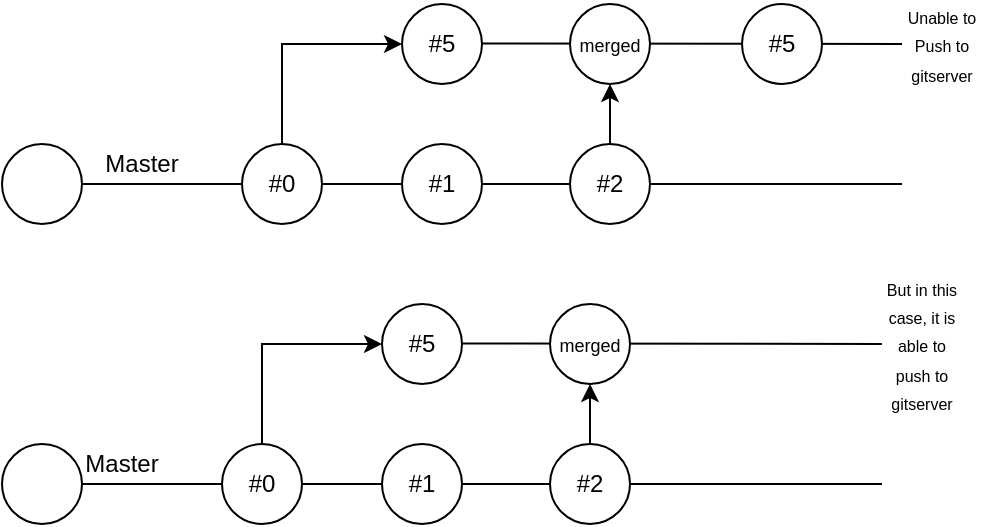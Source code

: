 <mxfile version="14.9.3" type="github">
  <diagram id="TXdwmDKukG7pd7k8bavR" name="Page-1">
    <mxGraphModel dx="591" dy="342" grid="1" gridSize="10" guides="1" tooltips="1" connect="1" arrows="1" fold="1" page="1" pageScale="1" pageWidth="827" pageHeight="1169" math="0" shadow="0">
      <root>
        <mxCell id="0" />
        <mxCell id="1" parent="0" />
        <mxCell id="wn7AJhLU_0jLHgmKzjVR-1" value="" style="endArrow=none;html=1;startArrow=none;" edge="1" parent="1" source="wn7AJhLU_0jLHgmKzjVR-13">
          <mxGeometry width="50" height="50" relative="1" as="geometry">
            <mxPoint x="170" y="280" as="sourcePoint" />
            <mxPoint x="580" y="280" as="targetPoint" />
          </mxGeometry>
        </mxCell>
        <mxCell id="wn7AJhLU_0jLHgmKzjVR-2" value="" style="endArrow=none;html=1;" edge="1" parent="1">
          <mxGeometry width="50" height="50" relative="1" as="geometry">
            <mxPoint x="330" y="209.71" as="sourcePoint" />
            <mxPoint x="580" y="210" as="targetPoint" />
          </mxGeometry>
        </mxCell>
        <mxCell id="wn7AJhLU_0jLHgmKzjVR-4" value="" style="ellipse;whiteSpace=wrap;html=1;aspect=fixed;" vertex="1" parent="1">
          <mxGeometry x="130" y="260" width="40" height="40" as="geometry" />
        </mxCell>
        <mxCell id="wn7AJhLU_0jLHgmKzjVR-10" style="edgeStyle=orthogonalEdgeStyle;rounded=0;orthogonalLoop=1;jettySize=auto;html=1;exitX=0.5;exitY=0;exitDx=0;exitDy=0;entryX=0;entryY=0.5;entryDx=0;entryDy=0;" edge="1" parent="1" source="wn7AJhLU_0jLHgmKzjVR-5" target="wn7AJhLU_0jLHgmKzjVR-8">
          <mxGeometry relative="1" as="geometry">
            <mxPoint x="330" y="240" as="targetPoint" />
            <Array as="points">
              <mxPoint x="270" y="210" />
            </Array>
          </mxGeometry>
        </mxCell>
        <mxCell id="wn7AJhLU_0jLHgmKzjVR-6" value="&lt;font style=&quot;font-size: 9px&quot;&gt;merged&lt;/font&gt;" style="ellipse;whiteSpace=wrap;html=1;aspect=fixed;" vertex="1" parent="1">
          <mxGeometry x="414" y="190" width="40" height="40" as="geometry" />
        </mxCell>
        <mxCell id="wn7AJhLU_0jLHgmKzjVR-8" value="#5" style="ellipse;whiteSpace=wrap;html=1;aspect=fixed;" vertex="1" parent="1">
          <mxGeometry x="330" y="190" width="40" height="40" as="geometry" />
        </mxCell>
        <mxCell id="wn7AJhLU_0jLHgmKzjVR-12" value="#5" style="ellipse;whiteSpace=wrap;html=1;aspect=fixed;" vertex="1" parent="1">
          <mxGeometry x="500" y="190" width="40" height="40" as="geometry" />
        </mxCell>
        <mxCell id="wn7AJhLU_0jLHgmKzjVR-16" style="edgeStyle=orthogonalEdgeStyle;rounded=0;orthogonalLoop=1;jettySize=auto;html=1;exitX=0.5;exitY=0;exitDx=0;exitDy=0;entryX=0.5;entryY=1;entryDx=0;entryDy=0;" edge="1" parent="1" source="wn7AJhLU_0jLHgmKzjVR-13" target="wn7AJhLU_0jLHgmKzjVR-6">
          <mxGeometry relative="1" as="geometry" />
        </mxCell>
        <mxCell id="wn7AJhLU_0jLHgmKzjVR-13" value="#2" style="ellipse;whiteSpace=wrap;html=1;aspect=fixed;" vertex="1" parent="1">
          <mxGeometry x="414" y="260" width="40" height="40" as="geometry" />
        </mxCell>
        <mxCell id="wn7AJhLU_0jLHgmKzjVR-14" value="" style="endArrow=none;html=1;" edge="1" parent="1" target="wn7AJhLU_0jLHgmKzjVR-13">
          <mxGeometry width="50" height="50" relative="1" as="geometry">
            <mxPoint x="170" y="280" as="sourcePoint" />
            <mxPoint x="580" y="280" as="targetPoint" />
          </mxGeometry>
        </mxCell>
        <mxCell id="wn7AJhLU_0jLHgmKzjVR-5" value="#0" style="ellipse;whiteSpace=wrap;html=1;aspect=fixed;" vertex="1" parent="1">
          <mxGeometry x="250" y="260" width="40" height="40" as="geometry" />
        </mxCell>
        <mxCell id="wn7AJhLU_0jLHgmKzjVR-7" value="#1" style="ellipse;whiteSpace=wrap;html=1;aspect=fixed;" vertex="1" parent="1">
          <mxGeometry x="330" y="260" width="40" height="40" as="geometry" />
        </mxCell>
        <mxCell id="wn7AJhLU_0jLHgmKzjVR-17" value="Master" style="text;html=1;strokeColor=none;fillColor=none;align=center;verticalAlign=middle;whiteSpace=wrap;rounded=0;" vertex="1" parent="1">
          <mxGeometry x="180" y="260" width="40" height="20" as="geometry" />
        </mxCell>
        <mxCell id="wn7AJhLU_0jLHgmKzjVR-18" value="&lt;font style=&quot;font-size: 8px&quot;&gt;Unable to Push to gitserver&lt;/font&gt;" style="text;html=1;strokeColor=none;fillColor=none;align=center;verticalAlign=middle;whiteSpace=wrap;rounded=0;" vertex="1" parent="1">
          <mxGeometry x="580" y="200" width="40" height="20" as="geometry" />
        </mxCell>
        <mxCell id="wn7AJhLU_0jLHgmKzjVR-19" value="" style="endArrow=none;html=1;startArrow=none;" edge="1" source="wn7AJhLU_0jLHgmKzjVR-26" parent="1">
          <mxGeometry width="50" height="50" relative="1" as="geometry">
            <mxPoint x="160" y="430" as="sourcePoint" />
            <mxPoint x="570" y="430" as="targetPoint" />
          </mxGeometry>
        </mxCell>
        <mxCell id="wn7AJhLU_0jLHgmKzjVR-20" value="" style="endArrow=none;html=1;" edge="1" parent="1">
          <mxGeometry width="50" height="50" relative="1" as="geometry">
            <mxPoint x="320" y="359.71" as="sourcePoint" />
            <mxPoint x="570" y="360" as="targetPoint" />
          </mxGeometry>
        </mxCell>
        <mxCell id="wn7AJhLU_0jLHgmKzjVR-21" style="edgeStyle=orthogonalEdgeStyle;rounded=0;orthogonalLoop=1;jettySize=auto;html=1;exitX=0.5;exitY=0;exitDx=0;exitDy=0;entryX=0;entryY=0.5;entryDx=0;entryDy=0;" edge="1" source="wn7AJhLU_0jLHgmKzjVR-28" target="wn7AJhLU_0jLHgmKzjVR-23" parent="1">
          <mxGeometry relative="1" as="geometry">
            <mxPoint x="320" y="390" as="targetPoint" />
            <Array as="points">
              <mxPoint x="260" y="360" />
            </Array>
          </mxGeometry>
        </mxCell>
        <mxCell id="wn7AJhLU_0jLHgmKzjVR-22" value="&lt;font style=&quot;font-size: 9px&quot;&gt;merged&lt;/font&gt;" style="ellipse;whiteSpace=wrap;html=1;aspect=fixed;" vertex="1" parent="1">
          <mxGeometry x="404" y="340" width="40" height="40" as="geometry" />
        </mxCell>
        <mxCell id="wn7AJhLU_0jLHgmKzjVR-23" value="#5" style="ellipse;whiteSpace=wrap;html=1;aspect=fixed;" vertex="1" parent="1">
          <mxGeometry x="320" y="340" width="40" height="40" as="geometry" />
        </mxCell>
        <mxCell id="wn7AJhLU_0jLHgmKzjVR-25" style="edgeStyle=orthogonalEdgeStyle;rounded=0;orthogonalLoop=1;jettySize=auto;html=1;exitX=0.5;exitY=0;exitDx=0;exitDy=0;entryX=0.5;entryY=1;entryDx=0;entryDy=0;" edge="1" source="wn7AJhLU_0jLHgmKzjVR-26" target="wn7AJhLU_0jLHgmKzjVR-22" parent="1">
          <mxGeometry relative="1" as="geometry" />
        </mxCell>
        <mxCell id="wn7AJhLU_0jLHgmKzjVR-26" value="#2" style="ellipse;whiteSpace=wrap;html=1;aspect=fixed;" vertex="1" parent="1">
          <mxGeometry x="404" y="410" width="40" height="40" as="geometry" />
        </mxCell>
        <mxCell id="wn7AJhLU_0jLHgmKzjVR-27" value="" style="endArrow=none;html=1;" edge="1" target="wn7AJhLU_0jLHgmKzjVR-26" parent="1">
          <mxGeometry width="50" height="50" relative="1" as="geometry">
            <mxPoint x="160" y="430" as="sourcePoint" />
            <mxPoint x="570" y="430" as="targetPoint" />
          </mxGeometry>
        </mxCell>
        <mxCell id="wn7AJhLU_0jLHgmKzjVR-28" value="#0" style="ellipse;whiteSpace=wrap;html=1;aspect=fixed;" vertex="1" parent="1">
          <mxGeometry x="240" y="410" width="40" height="40" as="geometry" />
        </mxCell>
        <mxCell id="wn7AJhLU_0jLHgmKzjVR-29" value="#1" style="ellipse;whiteSpace=wrap;html=1;aspect=fixed;" vertex="1" parent="1">
          <mxGeometry x="320" y="410" width="40" height="40" as="geometry" />
        </mxCell>
        <mxCell id="wn7AJhLU_0jLHgmKzjVR-30" value="Master" style="text;html=1;strokeColor=none;fillColor=none;align=center;verticalAlign=middle;whiteSpace=wrap;rounded=0;" vertex="1" parent="1">
          <mxGeometry x="170" y="410" width="40" height="20" as="geometry" />
        </mxCell>
        <mxCell id="wn7AJhLU_0jLHgmKzjVR-31" value="&lt;font style=&quot;font-size: 8px&quot;&gt;But in this case, it is able to push to gitserver&lt;/font&gt;" style="text;html=1;strokeColor=none;fillColor=none;align=center;verticalAlign=middle;whiteSpace=wrap;rounded=0;" vertex="1" parent="1">
          <mxGeometry x="570" y="350" width="40" height="20" as="geometry" />
        </mxCell>
        <mxCell id="wn7AJhLU_0jLHgmKzjVR-32" value="" style="ellipse;whiteSpace=wrap;html=1;aspect=fixed;" vertex="1" parent="1">
          <mxGeometry x="130" y="410" width="40" height="40" as="geometry" />
        </mxCell>
      </root>
    </mxGraphModel>
  </diagram>
</mxfile>
